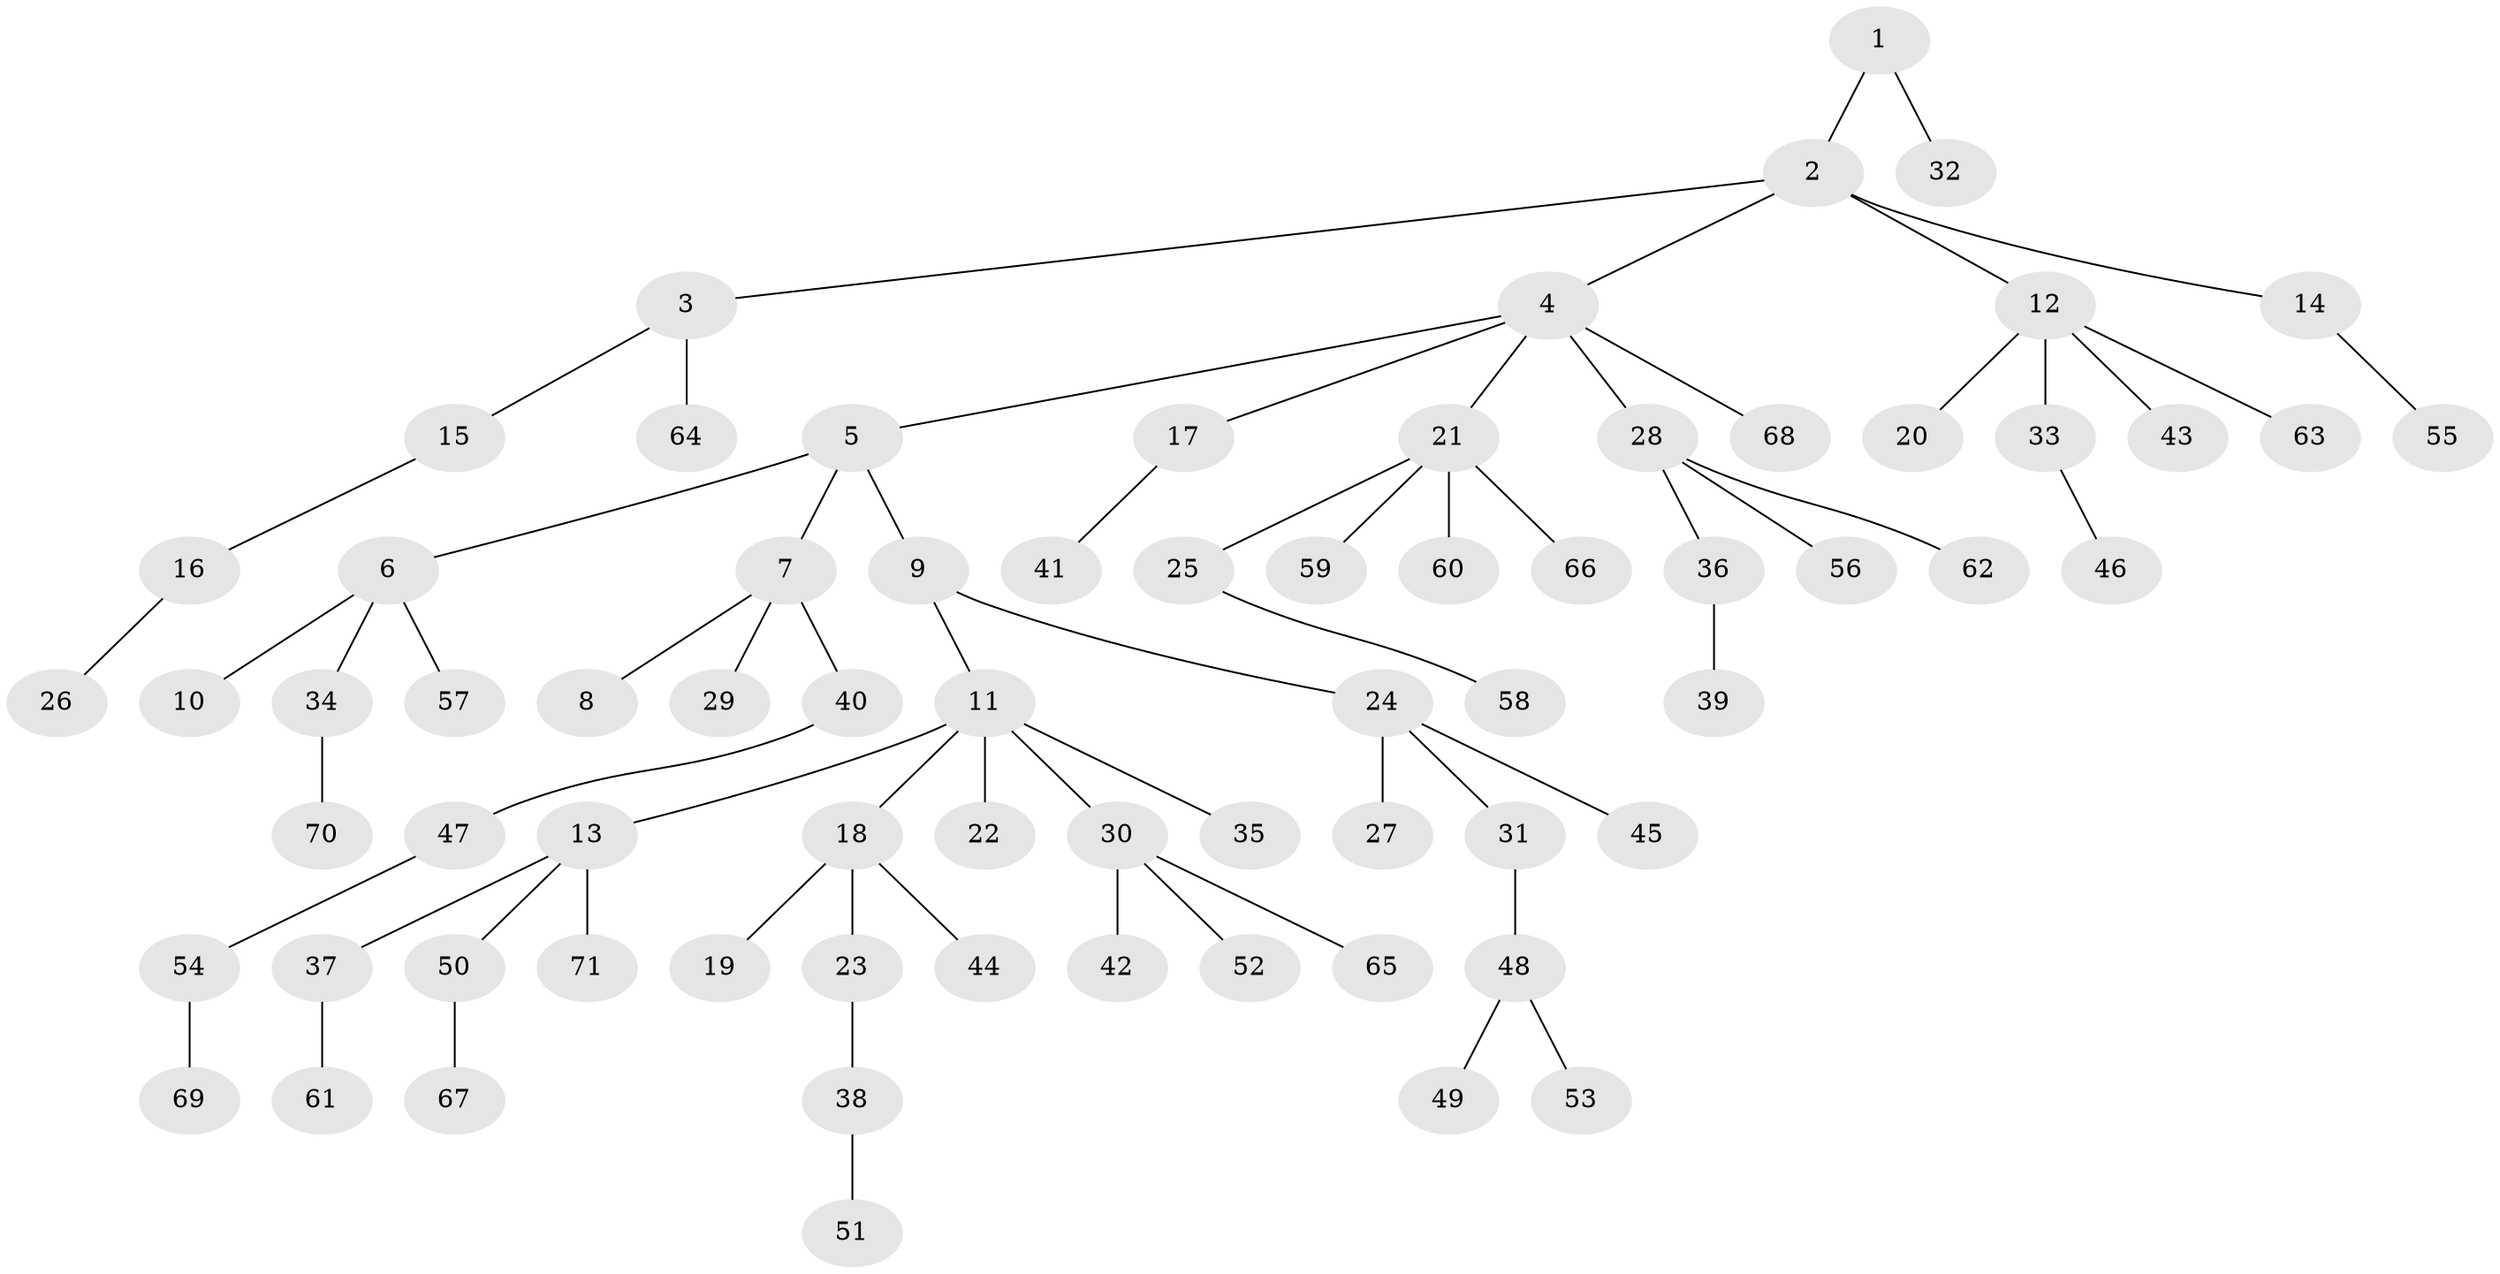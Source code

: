 // coarse degree distribution, {5: 0.061224489795918366, 3: 0.14285714285714285, 8: 0.04081632653061224, 1: 0.6530612244897959, 2: 0.08163265306122448, 4: 0.02040816326530612}
// Generated by graph-tools (version 1.1) at 2025/42/03/06/25 10:42:04]
// undirected, 71 vertices, 70 edges
graph export_dot {
graph [start="1"]
  node [color=gray90,style=filled];
  1;
  2;
  3;
  4;
  5;
  6;
  7;
  8;
  9;
  10;
  11;
  12;
  13;
  14;
  15;
  16;
  17;
  18;
  19;
  20;
  21;
  22;
  23;
  24;
  25;
  26;
  27;
  28;
  29;
  30;
  31;
  32;
  33;
  34;
  35;
  36;
  37;
  38;
  39;
  40;
  41;
  42;
  43;
  44;
  45;
  46;
  47;
  48;
  49;
  50;
  51;
  52;
  53;
  54;
  55;
  56;
  57;
  58;
  59;
  60;
  61;
  62;
  63;
  64;
  65;
  66;
  67;
  68;
  69;
  70;
  71;
  1 -- 2;
  1 -- 32;
  2 -- 3;
  2 -- 4;
  2 -- 12;
  2 -- 14;
  3 -- 15;
  3 -- 64;
  4 -- 5;
  4 -- 17;
  4 -- 21;
  4 -- 28;
  4 -- 68;
  5 -- 6;
  5 -- 7;
  5 -- 9;
  6 -- 10;
  6 -- 34;
  6 -- 57;
  7 -- 8;
  7 -- 29;
  7 -- 40;
  9 -- 11;
  9 -- 24;
  11 -- 13;
  11 -- 18;
  11 -- 22;
  11 -- 30;
  11 -- 35;
  12 -- 20;
  12 -- 33;
  12 -- 43;
  12 -- 63;
  13 -- 37;
  13 -- 50;
  13 -- 71;
  14 -- 55;
  15 -- 16;
  16 -- 26;
  17 -- 41;
  18 -- 19;
  18 -- 23;
  18 -- 44;
  21 -- 25;
  21 -- 59;
  21 -- 60;
  21 -- 66;
  23 -- 38;
  24 -- 27;
  24 -- 31;
  24 -- 45;
  25 -- 58;
  28 -- 36;
  28 -- 56;
  28 -- 62;
  30 -- 42;
  30 -- 52;
  30 -- 65;
  31 -- 48;
  33 -- 46;
  34 -- 70;
  36 -- 39;
  37 -- 61;
  38 -- 51;
  40 -- 47;
  47 -- 54;
  48 -- 49;
  48 -- 53;
  50 -- 67;
  54 -- 69;
}
